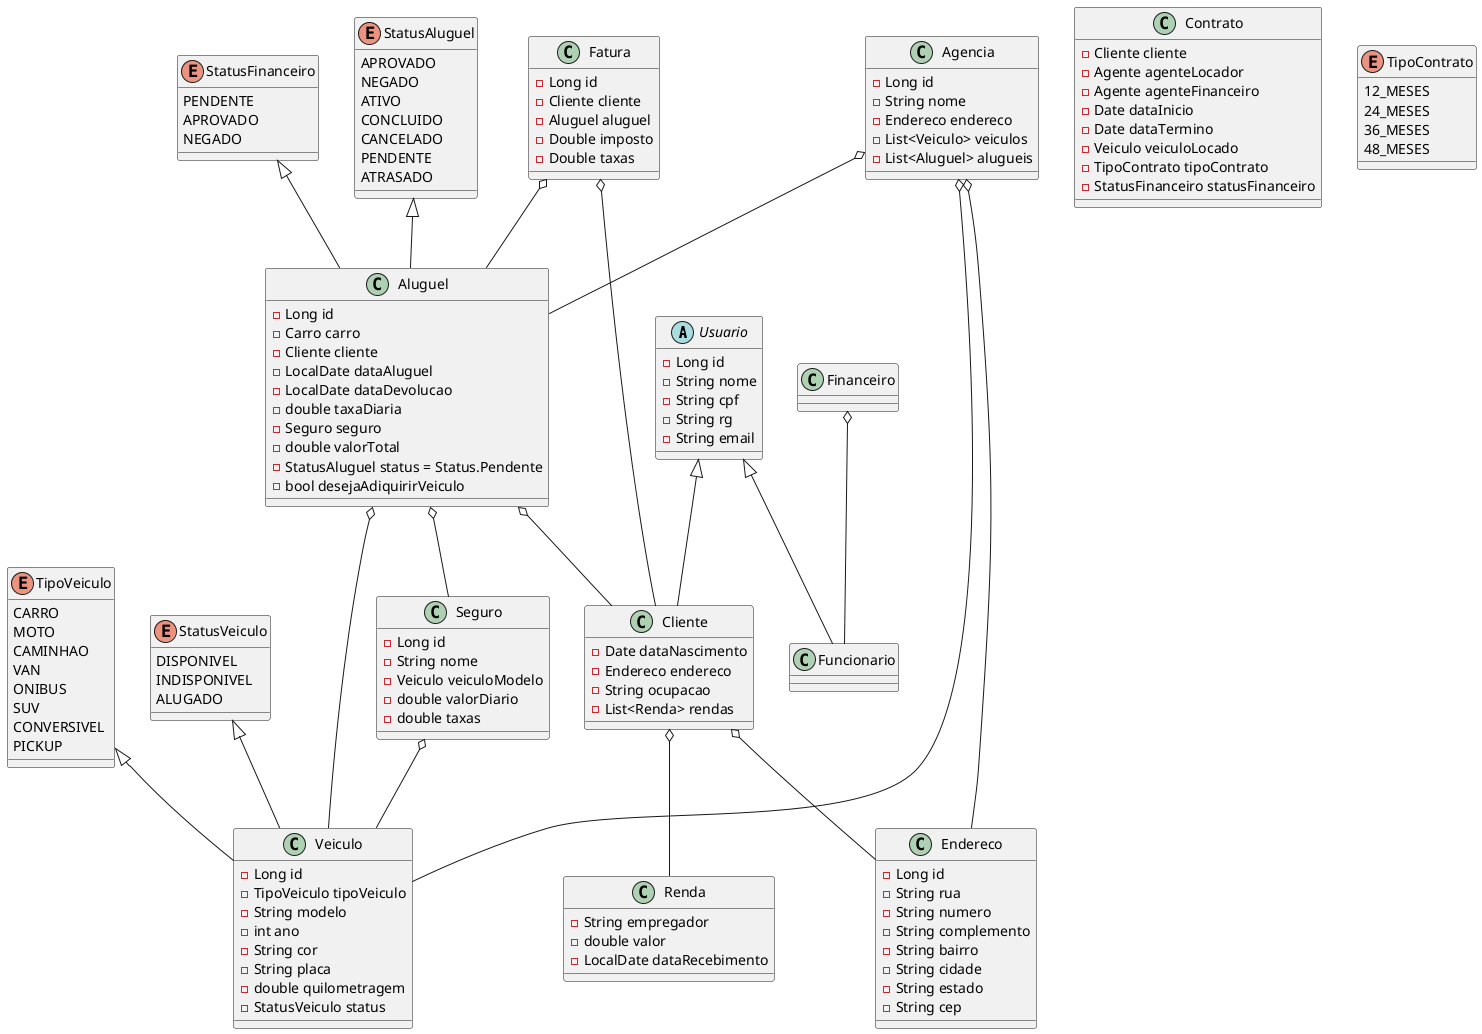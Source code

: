 @startuml
abstract class Usuario {
    -Long id
    -String nome
    -String cpf
    -String rg
    -String email
}

class Cliente {
    -Date dataNascimento
    -Endereco endereco
    -String ocupacao
    -List<Renda> rendas
}

class Renda {
    -String empregador
    -double valor
    -LocalDate dataRecebimento
}

class Endereco {
    -Long id
    -String rua
    -String numero
    -String complemento
    -String bairro
    -String cidade
    -String estado
    -String cep
}

'matrícula, ano, marca, modelo e placa.
class Veiculo {
    -Long id
    -TipoVeiculo tipoVeiculo
    -String modelo
    -int ano
    -String cor
    -String placa
    -double quilometragem
    -StatusVeiculo status    
}

Enum TipoVeiculo {
    CARRO
    MOTO
    CAMINHAO
    VAN
    ONIBUS
    SUV
    CONVERSIVEL
    PICKUP
}

Enum StatusVeiculo {
    DISPONIVEL
    INDISPONIVEL
    ALUGADO
}

class Aluguel {
    -Long id
    -Carro carro
    -Cliente cliente
    -LocalDate dataAluguel
    -LocalDate dataDevolucao
    -double taxaDiaria
    -Seguro seguro
    -double valorTotal
    -StatusAluguel status = Status.Pendente
    -bool desejaAdiquirirVeiculo
}

Enum StatusFinanceiro {
    PENDENTE
    APROVADO
    NEGADO
}

Enum StatusAluguel {
    APROVADO
    NEGADO
    ATIVO
    CONCLUIDO
    CANCELADO
    PENDENTE
    ATRASADO
}

class Agencia {
    -Long id
    -String nome
    -Endereco endereco
    -List<Veiculo> veiculos
    -List<Aluguel> alugueis

'    +listarVeiculosDisponiveis()
'    +alugarVeiculo()
'    +receberVeiculo()
'    +atualizarFatura()
'    +obterAlugueisCliente(Cliente cliente)
'    +buscarVeiculoPorPlaca(String placa)
'    +obterAlugueisAtrasados()
}

class Fatura {
    -Long id
    -Cliente cliente
    -Aluguel aluguel
    -Double imposto
    -Double taxas
}

class Financeiro {
'    -verificarAlugueisPendentes()
'    -verificarAlugueisAprovados()
'    -verificarAlugueisNegados()
'    -aprovarAluguel()
'    -negarAluguel()
}

class Contrato{
    -Cliente cliente
    -Agente agenteLocador
    -Agente agenteFinanceiro
    -Date dataInicio
    -Date dataTermino
    -Veiculo veiculoLocado
    -TipoContrato tipoContrato
    -StatusFinanceiro statusFinanceiro
}

Enum TipoContrato{
    12_MESES
    24_MESES
    36_MESES
    48_MESES
}


class Seguro {
    -Long id
    -String nome
    -Veiculo veiculoModelo
    -double valorDiario
    -double taxas
}

Cliente o-- Endereco
Cliente o-- Renda
Aluguel o-- Veiculo
Aluguel o-- Cliente
Aluguel o-- Seguro
Agencia o-- Endereco
Agencia o-- Veiculo
Agencia o-- Aluguel
Fatura o-- Cliente
Fatura o-- Aluguel
Financeiro o-- Funcionario
Seguro o-- Veiculo

Usuario <|-- Funcionario
Usuario <|-- Cliente

TipoVeiculo <|-- Veiculo
StatusVeiculo <|-- Veiculo
StatusFinanceiro <|-- Aluguel
StatusAluguel <|-- Aluguel
@enduml
